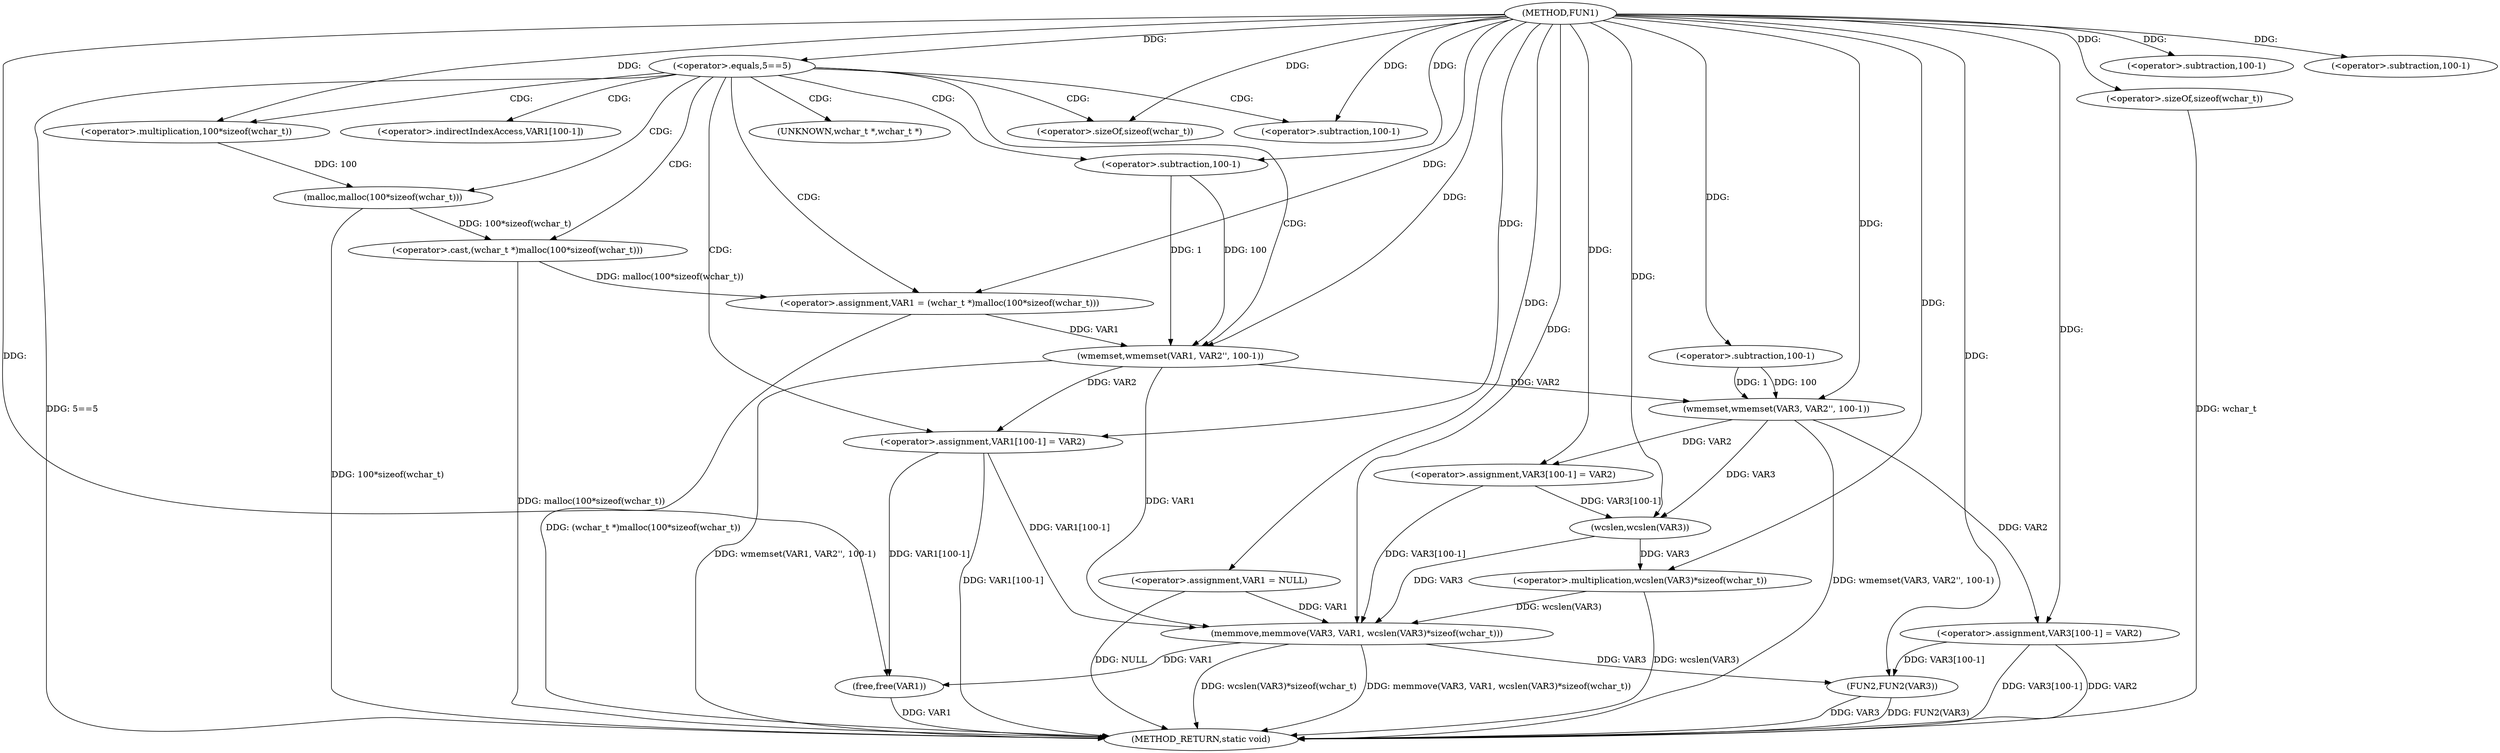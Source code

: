 digraph FUN1 {  
"1000100" [label = "(METHOD,FUN1)" ]
"1000167" [label = "(METHOD_RETURN,static void)" ]
"1000103" [label = "(<operator>.assignment,VAR1 = NULL)" ]
"1000107" [label = "(<operator>.equals,5==5)" ]
"1000111" [label = "(<operator>.assignment,VAR1 = (wchar_t *)malloc(100*sizeof(wchar_t)))" ]
"1000113" [label = "(<operator>.cast,(wchar_t *)malloc(100*sizeof(wchar_t)))" ]
"1000115" [label = "(malloc,malloc(100*sizeof(wchar_t)))" ]
"1000116" [label = "(<operator>.multiplication,100*sizeof(wchar_t))" ]
"1000118" [label = "(<operator>.sizeOf,sizeof(wchar_t))" ]
"1000120" [label = "(wmemset,wmemset(VAR1, VAR2'', 100-1))" ]
"1000123" [label = "(<operator>.subtraction,100-1)" ]
"1000126" [label = "(<operator>.assignment,VAR1[100-1] = VAR2)" ]
"1000129" [label = "(<operator>.subtraction,100-1)" ]
"1000135" [label = "(wmemset,wmemset(VAR3, VAR2'', 100-1))" ]
"1000138" [label = "(<operator>.subtraction,100-1)" ]
"1000141" [label = "(<operator>.assignment,VAR3[100-1] = VAR2)" ]
"1000144" [label = "(<operator>.subtraction,100-1)" ]
"1000148" [label = "(memmove,memmove(VAR3, VAR1, wcslen(VAR3)*sizeof(wchar_t)))" ]
"1000151" [label = "(<operator>.multiplication,wcslen(VAR3)*sizeof(wchar_t))" ]
"1000152" [label = "(wcslen,wcslen(VAR3))" ]
"1000154" [label = "(<operator>.sizeOf,sizeof(wchar_t))" ]
"1000156" [label = "(<operator>.assignment,VAR3[100-1] = VAR2)" ]
"1000159" [label = "(<operator>.subtraction,100-1)" ]
"1000163" [label = "(FUN2,FUN2(VAR3))" ]
"1000165" [label = "(free,free(VAR1))" ]
"1000114" [label = "(UNKNOWN,wchar_t *,wchar_t *)" ]
"1000127" [label = "(<operator>.indirectIndexAccess,VAR1[100-1])" ]
  "1000156" -> "1000167"  [ label = "DDG: VAR3[100-1]"] 
  "1000103" -> "1000167"  [ label = "DDG: NULL"] 
  "1000113" -> "1000167"  [ label = "DDG: malloc(100*sizeof(wchar_t))"] 
  "1000148" -> "1000167"  [ label = "DDG: memmove(VAR3, VAR1, wcslen(VAR3)*sizeof(wchar_t))"] 
  "1000126" -> "1000167"  [ label = "DDG: VAR1[100-1]"] 
  "1000163" -> "1000167"  [ label = "DDG: VAR3"] 
  "1000107" -> "1000167"  [ label = "DDG: 5==5"] 
  "1000148" -> "1000167"  [ label = "DDG: wcslen(VAR3)*sizeof(wchar_t)"] 
  "1000165" -> "1000167"  [ label = "DDG: VAR1"] 
  "1000151" -> "1000167"  [ label = "DDG: wcslen(VAR3)"] 
  "1000154" -> "1000167"  [ label = "DDG: wchar_t"] 
  "1000135" -> "1000167"  [ label = "DDG: wmemset(VAR3, VAR2'', 100-1)"] 
  "1000111" -> "1000167"  [ label = "DDG: (wchar_t *)malloc(100*sizeof(wchar_t))"] 
  "1000120" -> "1000167"  [ label = "DDG: wmemset(VAR1, VAR2'', 100-1)"] 
  "1000163" -> "1000167"  [ label = "DDG: FUN2(VAR3)"] 
  "1000156" -> "1000167"  [ label = "DDG: VAR2"] 
  "1000115" -> "1000167"  [ label = "DDG: 100*sizeof(wchar_t)"] 
  "1000100" -> "1000103"  [ label = "DDG: "] 
  "1000100" -> "1000107"  [ label = "DDG: "] 
  "1000113" -> "1000111"  [ label = "DDG: malloc(100*sizeof(wchar_t))"] 
  "1000100" -> "1000111"  [ label = "DDG: "] 
  "1000115" -> "1000113"  [ label = "DDG: 100*sizeof(wchar_t)"] 
  "1000116" -> "1000115"  [ label = "DDG: 100"] 
  "1000100" -> "1000116"  [ label = "DDG: "] 
  "1000100" -> "1000118"  [ label = "DDG: "] 
  "1000111" -> "1000120"  [ label = "DDG: VAR1"] 
  "1000100" -> "1000120"  [ label = "DDG: "] 
  "1000123" -> "1000120"  [ label = "DDG: 100"] 
  "1000123" -> "1000120"  [ label = "DDG: 1"] 
  "1000100" -> "1000123"  [ label = "DDG: "] 
  "1000120" -> "1000126"  [ label = "DDG: VAR2"] 
  "1000100" -> "1000126"  [ label = "DDG: "] 
  "1000100" -> "1000129"  [ label = "DDG: "] 
  "1000100" -> "1000135"  [ label = "DDG: "] 
  "1000120" -> "1000135"  [ label = "DDG: VAR2"] 
  "1000138" -> "1000135"  [ label = "DDG: 100"] 
  "1000138" -> "1000135"  [ label = "DDG: 1"] 
  "1000100" -> "1000138"  [ label = "DDG: "] 
  "1000135" -> "1000141"  [ label = "DDG: VAR2"] 
  "1000100" -> "1000141"  [ label = "DDG: "] 
  "1000100" -> "1000144"  [ label = "DDG: "] 
  "1000141" -> "1000148"  [ label = "DDG: VAR3[100-1]"] 
  "1000152" -> "1000148"  [ label = "DDG: VAR3"] 
  "1000100" -> "1000148"  [ label = "DDG: "] 
  "1000103" -> "1000148"  [ label = "DDG: VAR1"] 
  "1000120" -> "1000148"  [ label = "DDG: VAR1"] 
  "1000126" -> "1000148"  [ label = "DDG: VAR1[100-1]"] 
  "1000151" -> "1000148"  [ label = "DDG: wcslen(VAR3)"] 
  "1000152" -> "1000151"  [ label = "DDG: VAR3"] 
  "1000141" -> "1000152"  [ label = "DDG: VAR3[100-1]"] 
  "1000135" -> "1000152"  [ label = "DDG: VAR3"] 
  "1000100" -> "1000152"  [ label = "DDG: "] 
  "1000100" -> "1000151"  [ label = "DDG: "] 
  "1000100" -> "1000154"  [ label = "DDG: "] 
  "1000100" -> "1000156"  [ label = "DDG: "] 
  "1000135" -> "1000156"  [ label = "DDG: VAR2"] 
  "1000100" -> "1000159"  [ label = "DDG: "] 
  "1000156" -> "1000163"  [ label = "DDG: VAR3[100-1]"] 
  "1000148" -> "1000163"  [ label = "DDG: VAR3"] 
  "1000100" -> "1000163"  [ label = "DDG: "] 
  "1000126" -> "1000165"  [ label = "DDG: VAR1[100-1]"] 
  "1000148" -> "1000165"  [ label = "DDG: VAR1"] 
  "1000100" -> "1000165"  [ label = "DDG: "] 
  "1000107" -> "1000129"  [ label = "CDG: "] 
  "1000107" -> "1000123"  [ label = "CDG: "] 
  "1000107" -> "1000116"  [ label = "CDG: "] 
  "1000107" -> "1000114"  [ label = "CDG: "] 
  "1000107" -> "1000115"  [ label = "CDG: "] 
  "1000107" -> "1000120"  [ label = "CDG: "] 
  "1000107" -> "1000113"  [ label = "CDG: "] 
  "1000107" -> "1000118"  [ label = "CDG: "] 
  "1000107" -> "1000127"  [ label = "CDG: "] 
  "1000107" -> "1000111"  [ label = "CDG: "] 
  "1000107" -> "1000126"  [ label = "CDG: "] 
}
